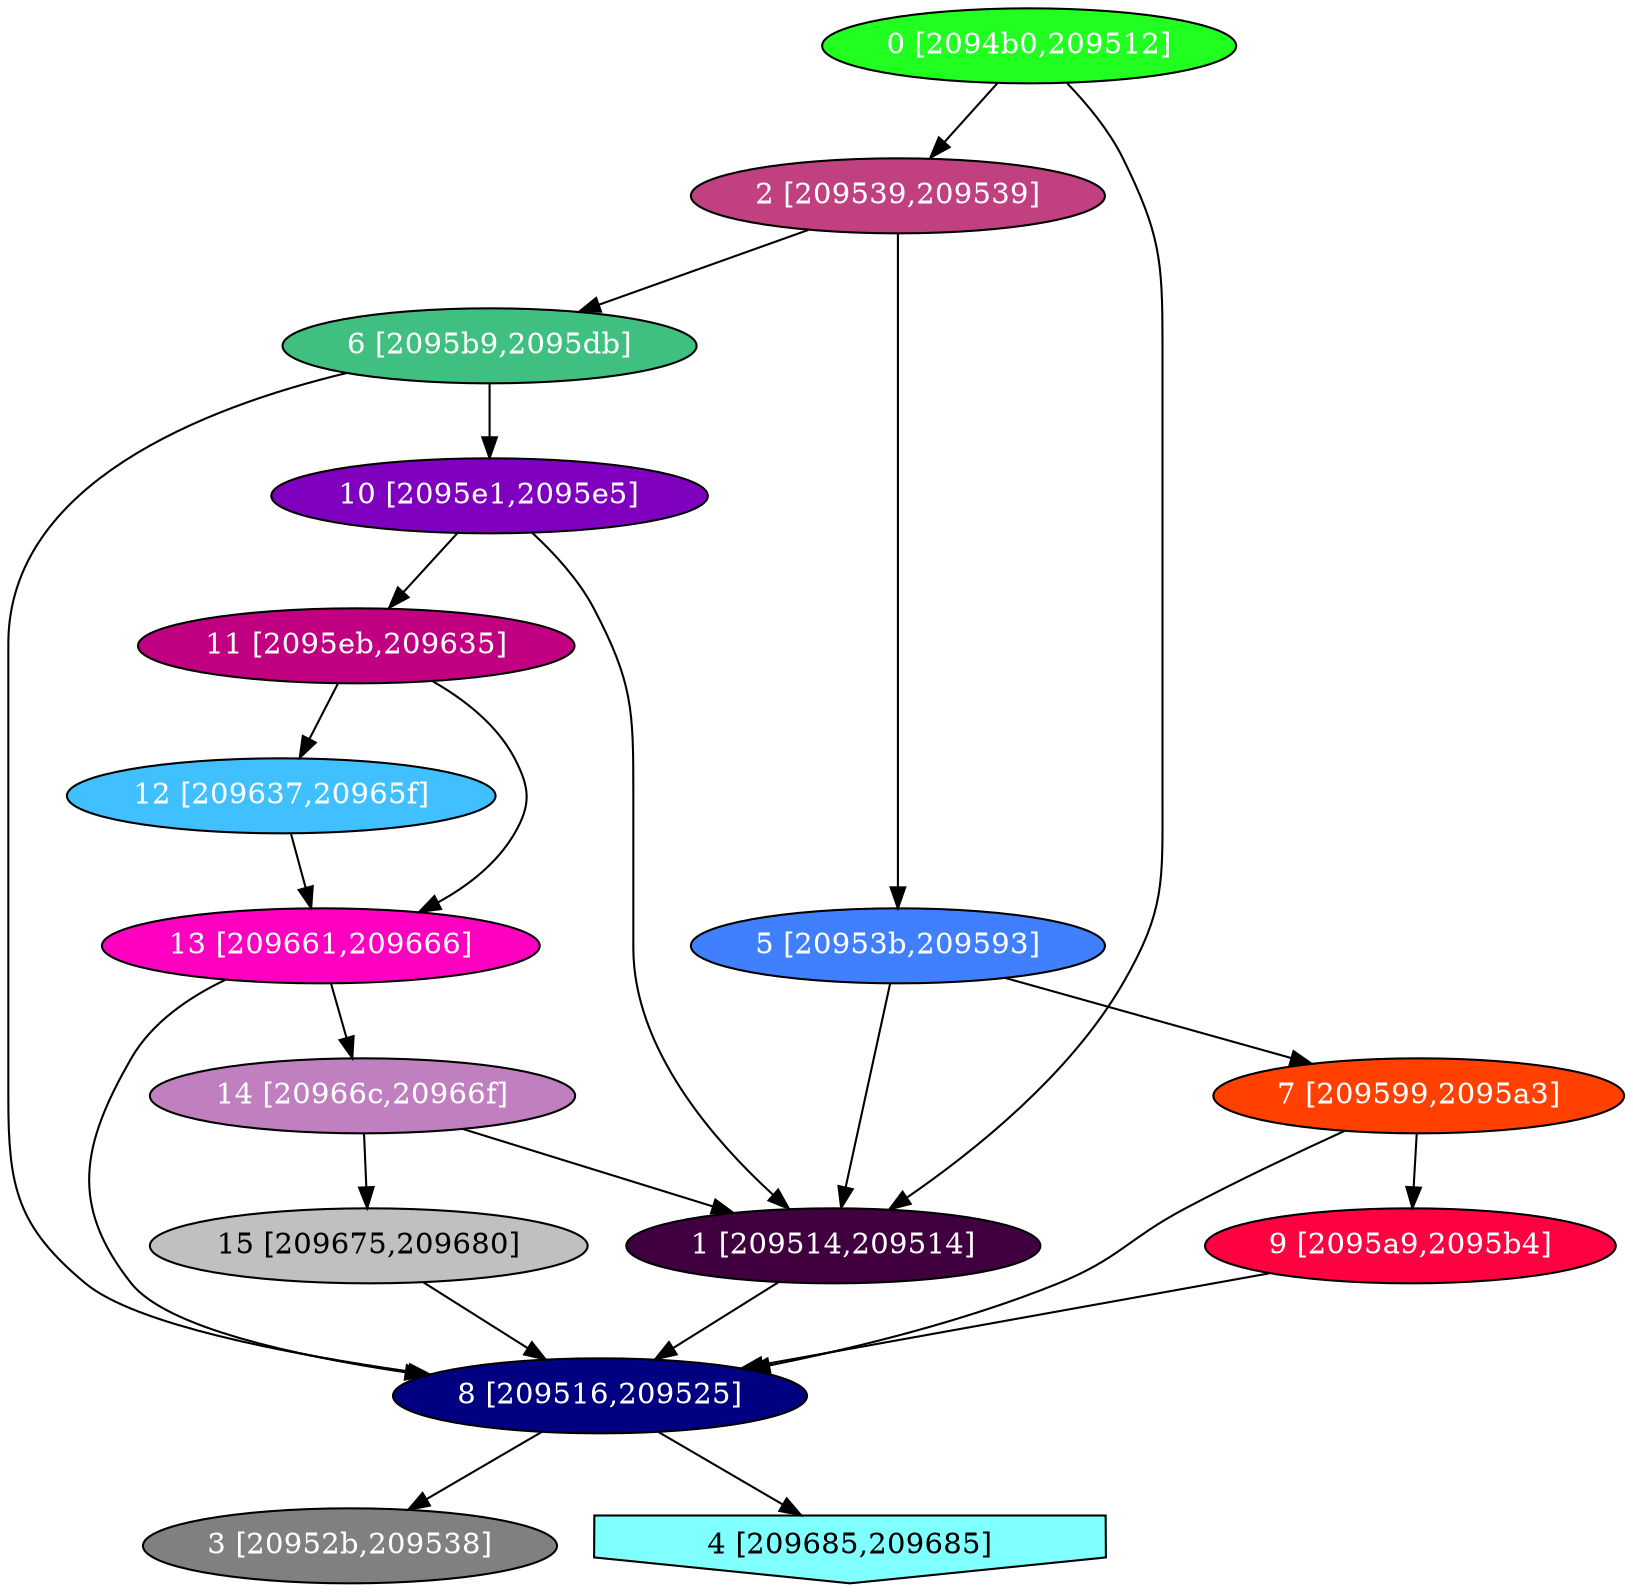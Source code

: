 diGraph libnss3{
	libnss3_0  [style=filled fillcolor="#20FF20" fontcolor="#ffffff" shape=oval label="0 [2094b0,209512]"]
	libnss3_1  [style=filled fillcolor="#400040" fontcolor="#ffffff" shape=oval label="1 [209514,209514]"]
	libnss3_2  [style=filled fillcolor="#C04080" fontcolor="#ffffff" shape=oval label="2 [209539,209539]"]
	libnss3_3  [style=filled fillcolor="#808080" fontcolor="#ffffff" shape=oval label="3 [20952b,209538]"]
	libnss3_4  [style=filled fillcolor="#80FFFF" fontcolor="#000000" shape=invhouse label="4 [209685,209685]"]
	libnss3_5  [style=filled fillcolor="#4080FF" fontcolor="#ffffff" shape=oval label="5 [20953b,209593]"]
	libnss3_6  [style=filled fillcolor="#40C080" fontcolor="#ffffff" shape=oval label="6 [2095b9,2095db]"]
	libnss3_7  [style=filled fillcolor="#FF4000" fontcolor="#ffffff" shape=oval label="7 [209599,2095a3]"]
	libnss3_8  [style=filled fillcolor="#000080" fontcolor="#ffffff" shape=oval label="8 [209516,209525]"]
	libnss3_9  [style=filled fillcolor="#FF0040" fontcolor="#ffffff" shape=oval label="9 [2095a9,2095b4]"]
	libnss3_a  [style=filled fillcolor="#8000C0" fontcolor="#ffffff" shape=oval label="10 [2095e1,2095e5]"]
	libnss3_b  [style=filled fillcolor="#C00080" fontcolor="#ffffff" shape=oval label="11 [2095eb,209635]"]
	libnss3_c  [style=filled fillcolor="#40C0FF" fontcolor="#ffffff" shape=oval label="12 [209637,20965f]"]
	libnss3_d  [style=filled fillcolor="#FF00C0" fontcolor="#ffffff" shape=oval label="13 [209661,209666]"]
	libnss3_e  [style=filled fillcolor="#C080C0" fontcolor="#ffffff" shape=oval label="14 [20966c,20966f]"]
	libnss3_f  [style=filled fillcolor="#C0C0C0" fontcolor="#000000" shape=oval label="15 [209675,209680]"]

	libnss3_0 -> libnss3_1
	libnss3_0 -> libnss3_2
	libnss3_1 -> libnss3_8
	libnss3_2 -> libnss3_5
	libnss3_2 -> libnss3_6
	libnss3_5 -> libnss3_1
	libnss3_5 -> libnss3_7
	libnss3_6 -> libnss3_8
	libnss3_6 -> libnss3_a
	libnss3_7 -> libnss3_8
	libnss3_7 -> libnss3_9
	libnss3_8 -> libnss3_3
	libnss3_8 -> libnss3_4
	libnss3_9 -> libnss3_8
	libnss3_a -> libnss3_1
	libnss3_a -> libnss3_b
	libnss3_b -> libnss3_c
	libnss3_b -> libnss3_d
	libnss3_c -> libnss3_d
	libnss3_d -> libnss3_8
	libnss3_d -> libnss3_e
	libnss3_e -> libnss3_1
	libnss3_e -> libnss3_f
	libnss3_f -> libnss3_8
}